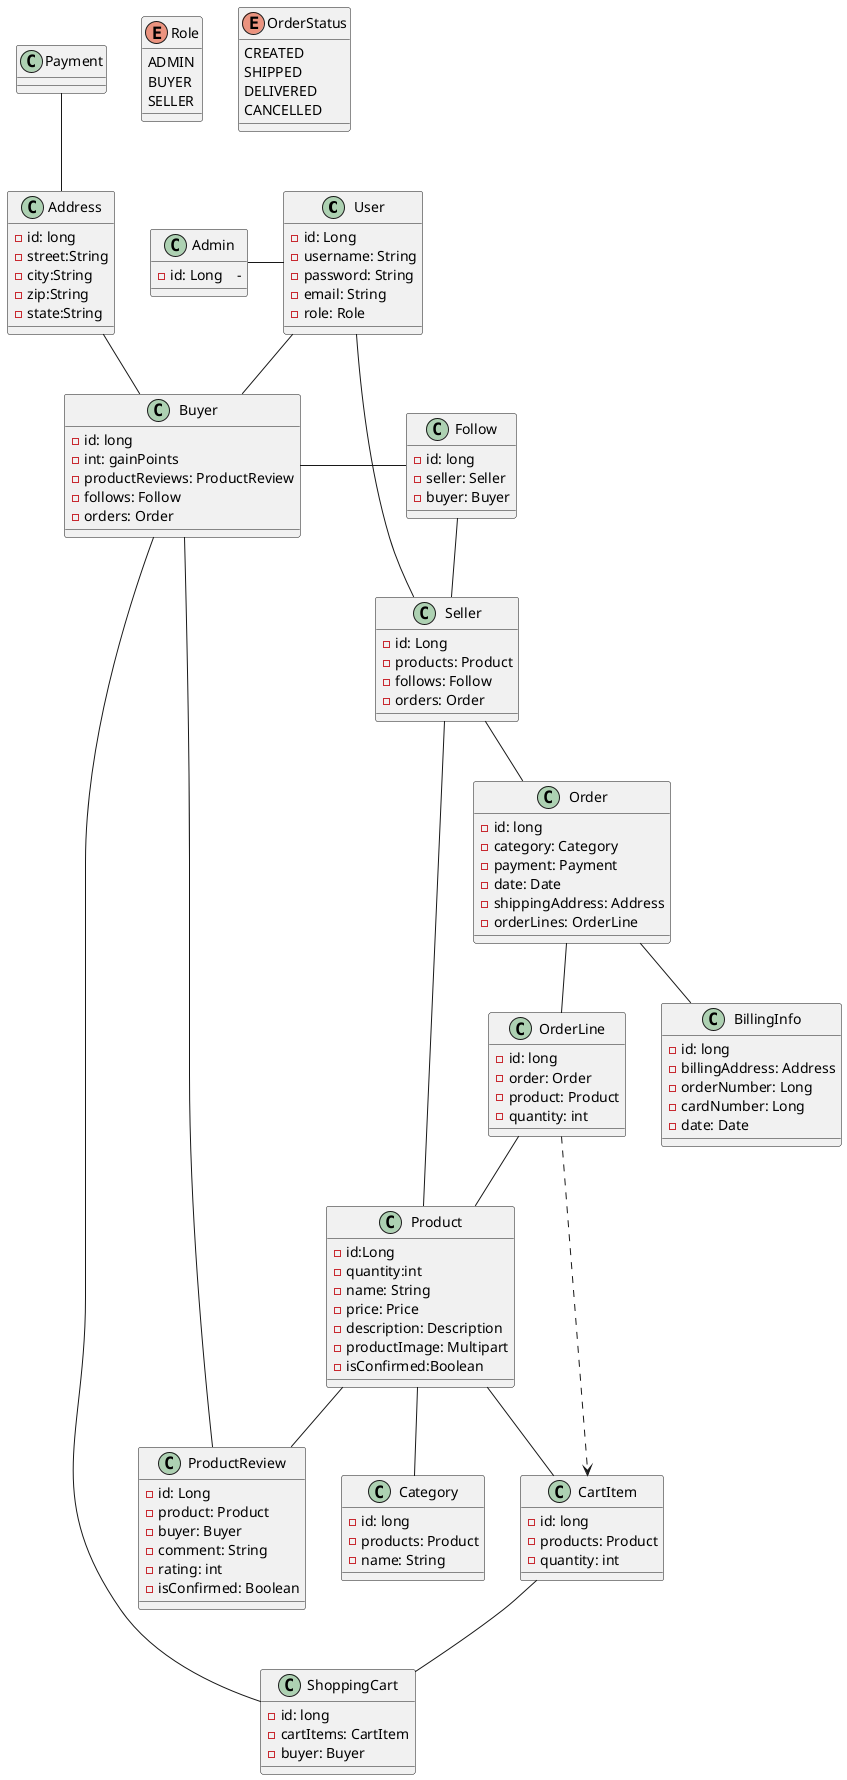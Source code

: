 @startuml
class User{
    -id: Long
    -username: String
    -password: String
    -email: String
    -role: Role
}

class Admin {
    -id: Long    -
}

class Product {
    -id:Long
    -quantity:int
    -name: String
    -price: Price
    -description: Description
    -productImage: Multipart
    -isConfirmed:Boolean
}

class Buyer {
    -id: long
    -int: gainPoints
    -productReviews: ProductReview
    -follows: Follow
    -orders: Order
}

class Follow{
    -id: long
    -seller: Seller
    -buyer: Buyer
}

class Seller {
    -id: Long
    -products: Product
    -follows: Follow
    -orders: Order
}

class Order {
    -id: long
    -category: Category
    -payment: Payment
    -date: Date
    -shippingAddress: Address
    -orderLines: OrderLine
}

class Address {
    -id: long
    -street:String
    -city:String
    -zip:String
    -state:String
}

class CartItem {
    -id: long
    -products: Product
    -quantity: int
}

class ShoppingCart {
    -id: long
    -cartItems: CartItem
    -buyer: Buyer
}

class ProductReview {
    -id: Long
    -product: Product
    -buyer: Buyer
    -comment: String
    -rating: int
    -isConfirmed: Boolean
}

class BillingInfo {
    -id: long
    -billingAddress: Address
    -orderNumber: Long
    -cardNumber: Long
    -date: Date
}

class OrderLine {
    -id: long
    -order: Order
    -product: Product
    -quantity: int
}

class Category{
    -id: long
    -products: Product
    -name: String
}



enum Role{
    ADMIN
    BUYER
    SELLER
}

enum OrderStatus{
    CREATED
    SHIPPED
    DELIVERED
    CANCELLED
}


User -- Buyer
User -- Seller
User -left- Admin
Seller -- Order
Order -- BillingInfo
Payment -- Address
Address -- Buyer
Buyer -right- Follow
Follow -- Seller
Buyer -- ShoppingCart
Product -- ProductReview
Buyer -- ProductReview
Order -- OrderLine
OrderLine -- Product
Product -- Category
Seller -- Product
Product -- CartItem
CartItem -- ShoppingCart
OrderLine -..> CartItem


'
'Entry "1" -- "1..*" Block
'Block -- Section
'Entry  "1" <-- "1..*" Student
'Student "0..*" -- "0..*" Section
'Student "0..1" -- "0..*" Transcript
'Transcript --> Course
'Section --> Course
'Faculty --> Course
'Course -left-> Specialization
'Faculty --> Section
'Faculty --> Specialization



@enduml